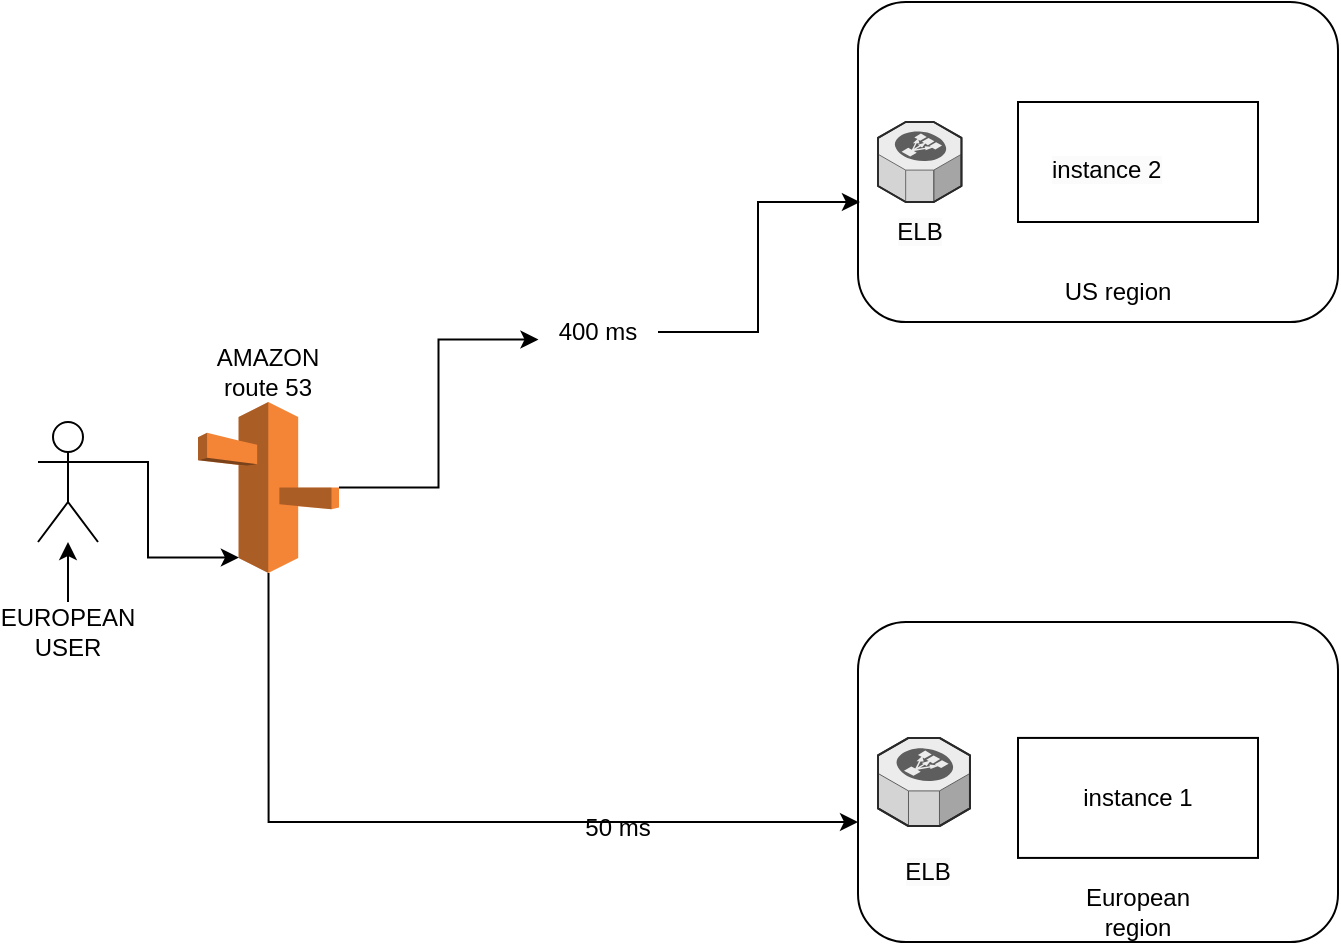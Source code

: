 <mxfile version="24.3.1" type="github">
  <diagram name="Page-1" id="SfiNrUdZh1cz-IPirif4">
    <mxGraphModel dx="1832" dy="725" grid="1" gridSize="10" guides="1" tooltips="1" connect="1" arrows="1" fold="1" page="1" pageScale="1" pageWidth="850" pageHeight="1100" math="0" shadow="0">
      <root>
        <mxCell id="0" />
        <mxCell id="1" parent="0" />
        <mxCell id="iVxDyaSD9Z_WR4ZN1flV-2" value="" style="outlineConnect=0;dashed=0;verticalLabelPosition=bottom;verticalAlign=top;align=center;html=1;shape=mxgraph.aws3.route_53;fillColor=#F58536;gradientColor=none;" vertex="1" parent="1">
          <mxGeometry x="30" y="290" width="70.5" height="85.5" as="geometry" />
        </mxCell>
        <mxCell id="iVxDyaSD9Z_WR4ZN1flV-3" value="" style="rounded=1;whiteSpace=wrap;html=1;" vertex="1" parent="1">
          <mxGeometry x="360" y="90" width="240" height="160" as="geometry" />
        </mxCell>
        <mxCell id="iVxDyaSD9Z_WR4ZN1flV-4" value="&lt;span style=&quot;caret-color: rgb(0, 0, 0); color: rgb(0, 0, 0); font-family: Helvetica; font-size: 12.0px; font-style: normal; font-variant-caps: normal; font-weight: 400; letter-spacing: normal; orphans: auto; text-align: center; text-indent: 0px; text-transform: none; white-space: normal; widows: auto; word-spacing: 0px; -webkit-text-stroke-width: 0px; background-color: rgb(251, 251, 251); text-decoration: none; display: inline !important; float: none;&quot;&gt;ELB&lt;/span&gt;" style="rounded=1;whiteSpace=wrap;html=1;" vertex="1" parent="1">
          <mxGeometry x="360" y="400" width="240" height="160" as="geometry" />
        </mxCell>
        <mxCell id="iVxDyaSD9Z_WR4ZN1flV-5" value="" style="verticalLabelPosition=bottom;html=1;verticalAlign=top;strokeWidth=1;align=center;outlineConnect=0;dashed=0;outlineConnect=0;shape=mxgraph.aws3d.elasticLoadBalancing;fillColor=#ECECEC;strokeColor=#5E5E5E;aspect=fixed;" vertex="1" parent="1">
          <mxGeometry x="370" y="457.96" width="45.99" height="44.08" as="geometry" />
        </mxCell>
        <mxCell id="iVxDyaSD9Z_WR4ZN1flV-6" value="" style="verticalLabelPosition=bottom;html=1;verticalAlign=top;strokeWidth=1;align=center;outlineConnect=0;dashed=0;outlineConnect=0;shape=mxgraph.aws3d.elasticLoadBalancing;fillColor=#ECECEC;strokeColor=#5E5E5E;aspect=fixed;" vertex="1" parent="1">
          <mxGeometry x="370" y="150" width="41.74" height="40" as="geometry" />
        </mxCell>
        <mxCell id="iVxDyaSD9Z_WR4ZN1flV-7" value="" style="rounded=0;whiteSpace=wrap;html=1;" vertex="1" parent="1">
          <mxGeometry x="440" y="140" width="120" height="60" as="geometry" />
        </mxCell>
        <mxCell id="iVxDyaSD9Z_WR4ZN1flV-8" value="" style="rounded=0;whiteSpace=wrap;html=1;" vertex="1" parent="1">
          <mxGeometry x="440" y="457.96" width="120" height="60" as="geometry" />
        </mxCell>
        <mxCell id="iVxDyaSD9Z_WR4ZN1flV-9" value="instance 1" style="text;html=1;align=center;verticalAlign=middle;whiteSpace=wrap;rounded=0;" vertex="1" parent="1">
          <mxGeometry x="470" y="472.96" width="60" height="30" as="geometry" />
        </mxCell>
        <mxCell id="iVxDyaSD9Z_WR4ZN1flV-13" value="&lt;span style=&quot;caret-color: rgb(0, 0, 0); color: rgb(0, 0, 0); font-family: Helvetica; font-size: 12.0px; font-style: normal; font-variant-caps: normal; font-weight: 400; letter-spacing: normal; orphans: auto; text-align: center; text-indent: 0px; text-transform: none; white-space: normal; widows: auto; word-spacing: 0px; -webkit-text-stroke-width: 0px; background-color: rgb(251, 251, 251); text-decoration: none; display: inline !important; float: none;&quot;&gt;instance 2&lt;/span&gt;" style="text;whiteSpace=wrap;html=1;" vertex="1" parent="1">
          <mxGeometry x="455" y="160" width="90" height="40" as="geometry" />
        </mxCell>
        <mxCell id="iVxDyaSD9Z_WR4ZN1flV-14" value="US region" style="text;html=1;align=center;verticalAlign=middle;whiteSpace=wrap;rounded=0;" vertex="1" parent="1">
          <mxGeometry x="460" y="220" width="60" height="30" as="geometry" />
        </mxCell>
        <mxCell id="iVxDyaSD9Z_WR4ZN1flV-16" value="European region" style="text;html=1;align=center;verticalAlign=middle;whiteSpace=wrap;rounded=0;" vertex="1" parent="1">
          <mxGeometry x="470" y="530" width="60" height="30" as="geometry" />
        </mxCell>
        <mxCell id="iVxDyaSD9Z_WR4ZN1flV-17" value="&lt;span style=&quot;caret-color: rgb(0, 0, 0); color: rgb(0, 0, 0); font-family: Helvetica; font-size: 12.0px; font-style: normal; font-variant-caps: normal; font-weight: 400; letter-spacing: normal; orphans: auto; text-align: center; text-indent: 0px; text-transform: none; white-space: normal; widows: auto; word-spacing: 0px; -webkit-text-stroke-width: 0px; background-color: rgb(251, 251, 251); text-decoration: none; display: inline !important; float: none;&quot;&gt;ELB&lt;/span&gt;" style="text;html=1;align=center;verticalAlign=middle;whiteSpace=wrap;rounded=0;" vertex="1" parent="1">
          <mxGeometry x="360.87" y="190" width="60" height="30" as="geometry" />
        </mxCell>
        <mxCell id="iVxDyaSD9Z_WR4ZN1flV-18" value="&lt;span style=&quot;caret-color: rgb(0, 0, 0); color: rgb(0, 0, 0); font-family: Helvetica; font-size: 12.0px; font-style: normal; font-variant-caps: normal; font-weight: 400; letter-spacing: normal; orphans: auto; text-align: center; text-indent: 0px; text-transform: none; white-space: normal; widows: auto; word-spacing: 0px; -webkit-text-stroke-width: 0px; background-color: rgb(251, 251, 251); text-decoration: none; display: inline !important; float: none;&quot;&gt;ELB&lt;/span&gt;" style="text;html=1;align=center;verticalAlign=middle;whiteSpace=wrap;rounded=0;" vertex="1" parent="1">
          <mxGeometry x="365" y="510" width="60" height="30" as="geometry" />
        </mxCell>
        <mxCell id="iVxDyaSD9Z_WR4ZN1flV-19" style="edgeStyle=orthogonalEdgeStyle;rounded=0;orthogonalLoop=1;jettySize=auto;html=1;exitX=1;exitY=0.5;exitDx=0;exitDy=0;exitPerimeter=0;entryX=0.004;entryY=0.625;entryDx=0;entryDy=0;entryPerimeter=0;" edge="1" parent="1" source="iVxDyaSD9Z_WR4ZN1flV-23" target="iVxDyaSD9Z_WR4ZN1flV-3">
          <mxGeometry relative="1" as="geometry" />
        </mxCell>
        <mxCell id="iVxDyaSD9Z_WR4ZN1flV-22" style="edgeStyle=orthogonalEdgeStyle;rounded=0;orthogonalLoop=1;jettySize=auto;html=1;exitX=0.5;exitY=1;exitDx=0;exitDy=0;exitPerimeter=0;entryX=0;entryY=0.625;entryDx=0;entryDy=0;entryPerimeter=0;" edge="1" parent="1" source="iVxDyaSD9Z_WR4ZN1flV-2" target="iVxDyaSD9Z_WR4ZN1flV-4">
          <mxGeometry relative="1" as="geometry" />
        </mxCell>
        <mxCell id="iVxDyaSD9Z_WR4ZN1flV-24" value="" style="edgeStyle=orthogonalEdgeStyle;rounded=0;orthogonalLoop=1;jettySize=auto;html=1;exitX=1;exitY=0.5;exitDx=0;exitDy=0;exitPerimeter=0;entryX=0.004;entryY=0.625;entryDx=0;entryDy=0;entryPerimeter=0;" edge="1" parent="1" source="iVxDyaSD9Z_WR4ZN1flV-2" target="iVxDyaSD9Z_WR4ZN1flV-23">
          <mxGeometry relative="1" as="geometry">
            <mxPoint x="101" y="333" as="sourcePoint" />
            <mxPoint x="361" y="190" as="targetPoint" />
          </mxGeometry>
        </mxCell>
        <mxCell id="iVxDyaSD9Z_WR4ZN1flV-23" value="400 ms" style="text;html=1;align=center;verticalAlign=middle;whiteSpace=wrap;rounded=0;" vertex="1" parent="1">
          <mxGeometry x="200" y="240" width="60" height="30" as="geometry" />
        </mxCell>
        <mxCell id="iVxDyaSD9Z_WR4ZN1flV-25" value="50 ms" style="text;html=1;align=center;verticalAlign=middle;whiteSpace=wrap;rounded=0;" vertex="1" parent="1">
          <mxGeometry x="210" y="487.96" width="60" height="30" as="geometry" />
        </mxCell>
        <mxCell id="iVxDyaSD9Z_WR4ZN1flV-26" value="" style="shape=umlActor;verticalLabelPosition=bottom;verticalAlign=top;html=1;outlineConnect=0;" vertex="1" parent="1">
          <mxGeometry x="-50" y="300" width="30" height="60" as="geometry" />
        </mxCell>
        <mxCell id="iVxDyaSD9Z_WR4ZN1flV-27" style="edgeStyle=orthogonalEdgeStyle;rounded=0;orthogonalLoop=1;jettySize=auto;html=1;exitX=1;exitY=0.333;exitDx=0;exitDy=0;exitPerimeter=0;entryX=0.29;entryY=0.91;entryDx=0;entryDy=0;entryPerimeter=0;" edge="1" parent="1" source="iVxDyaSD9Z_WR4ZN1flV-26" target="iVxDyaSD9Z_WR4ZN1flV-2">
          <mxGeometry relative="1" as="geometry" />
        </mxCell>
        <mxCell id="iVxDyaSD9Z_WR4ZN1flV-29" value="" style="edgeStyle=orthogonalEdgeStyle;rounded=0;orthogonalLoop=1;jettySize=auto;html=1;" edge="1" parent="1" source="iVxDyaSD9Z_WR4ZN1flV-28" target="iVxDyaSD9Z_WR4ZN1flV-26">
          <mxGeometry relative="1" as="geometry" />
        </mxCell>
        <mxCell id="iVxDyaSD9Z_WR4ZN1flV-28" value="EUROPEAN USER" style="text;html=1;align=center;verticalAlign=middle;whiteSpace=wrap;rounded=0;" vertex="1" parent="1">
          <mxGeometry x="-65" y="390" width="60" height="30" as="geometry" />
        </mxCell>
        <mxCell id="iVxDyaSD9Z_WR4ZN1flV-30" style="edgeStyle=orthogonalEdgeStyle;rounded=0;orthogonalLoop=1;jettySize=auto;html=1;exitX=0.5;exitY=1;exitDx=0;exitDy=0;" edge="1" parent="1" source="iVxDyaSD9Z_WR4ZN1flV-28" target="iVxDyaSD9Z_WR4ZN1flV-28">
          <mxGeometry relative="1" as="geometry" />
        </mxCell>
        <mxCell id="iVxDyaSD9Z_WR4ZN1flV-31" value="AMAZON route 53" style="text;html=1;align=center;verticalAlign=middle;whiteSpace=wrap;rounded=0;" vertex="1" parent="1">
          <mxGeometry x="35.25" y="260" width="60" height="30" as="geometry" />
        </mxCell>
      </root>
    </mxGraphModel>
  </diagram>
</mxfile>
